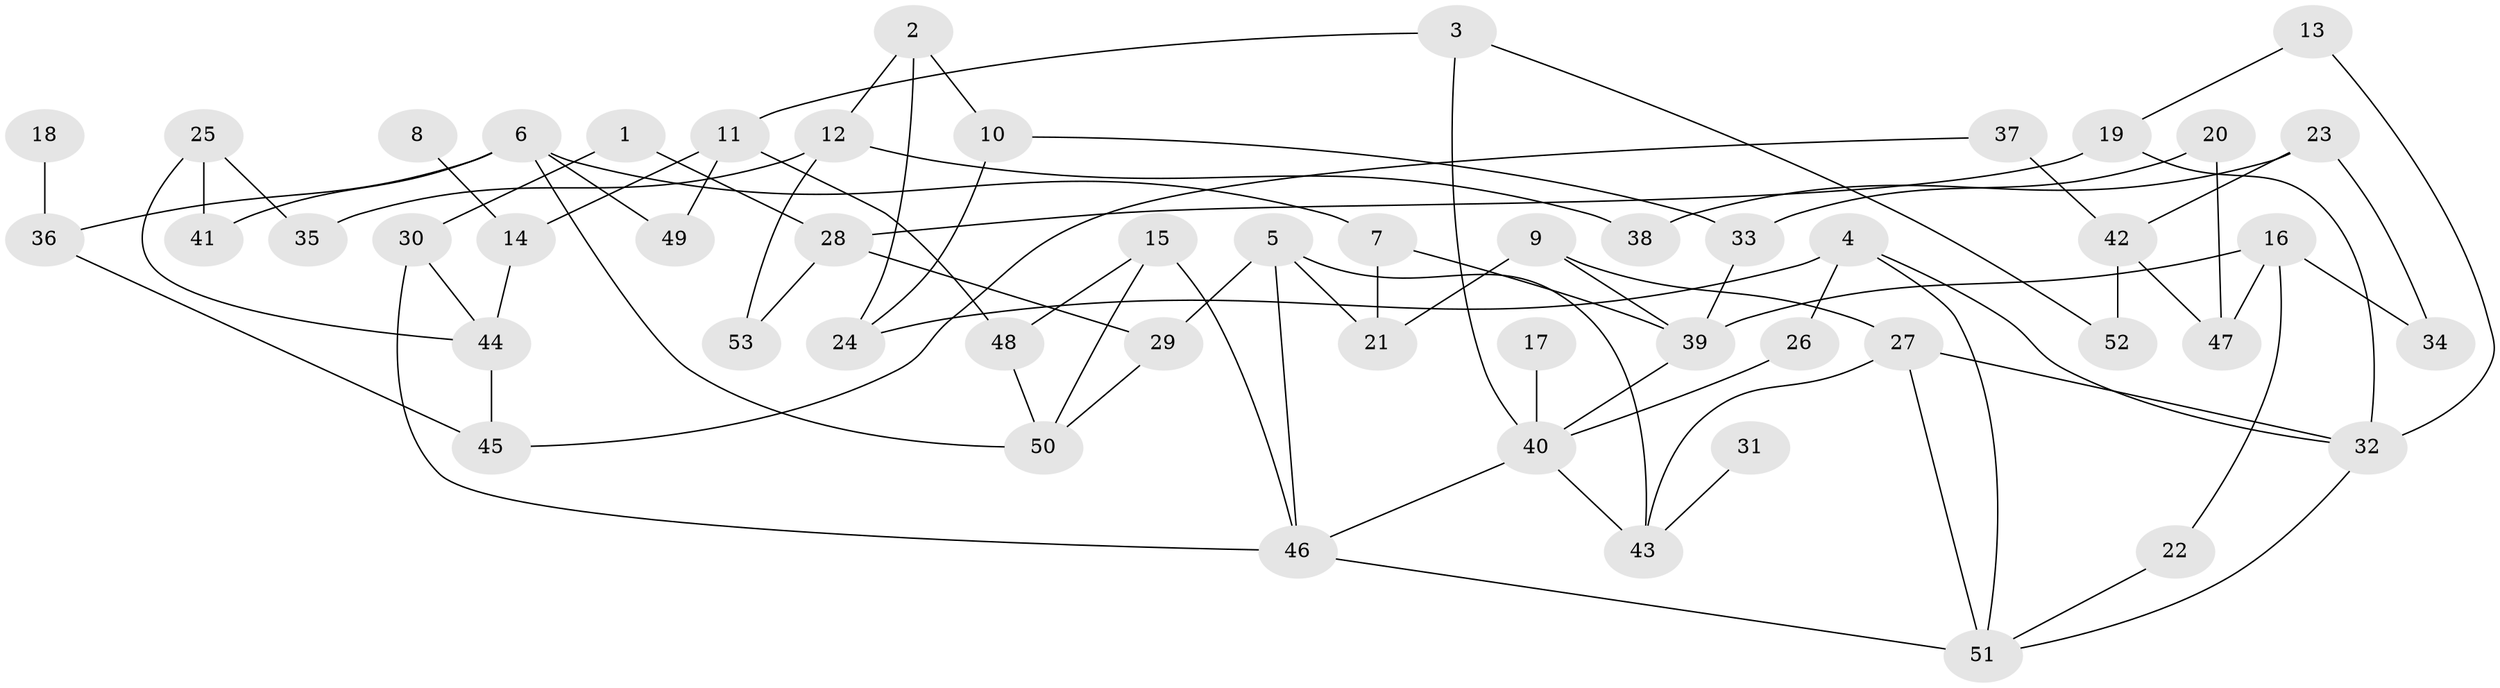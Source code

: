 // Generated by graph-tools (version 1.1) at 2025/33/03/09/25 02:33:55]
// undirected, 53 vertices, 81 edges
graph export_dot {
graph [start="1"]
  node [color=gray90,style=filled];
  1;
  2;
  3;
  4;
  5;
  6;
  7;
  8;
  9;
  10;
  11;
  12;
  13;
  14;
  15;
  16;
  17;
  18;
  19;
  20;
  21;
  22;
  23;
  24;
  25;
  26;
  27;
  28;
  29;
  30;
  31;
  32;
  33;
  34;
  35;
  36;
  37;
  38;
  39;
  40;
  41;
  42;
  43;
  44;
  45;
  46;
  47;
  48;
  49;
  50;
  51;
  52;
  53;
  1 -- 28;
  1 -- 30;
  2 -- 10;
  2 -- 12;
  2 -- 24;
  3 -- 11;
  3 -- 40;
  3 -- 52;
  4 -- 24;
  4 -- 26;
  4 -- 32;
  4 -- 51;
  5 -- 21;
  5 -- 29;
  5 -- 43;
  5 -- 46;
  6 -- 7;
  6 -- 36;
  6 -- 41;
  6 -- 49;
  6 -- 50;
  7 -- 21;
  7 -- 39;
  8 -- 14;
  9 -- 21;
  9 -- 27;
  9 -- 39;
  10 -- 24;
  10 -- 33;
  11 -- 14;
  11 -- 48;
  11 -- 49;
  12 -- 35;
  12 -- 38;
  12 -- 53;
  13 -- 19;
  13 -- 32;
  14 -- 44;
  15 -- 46;
  15 -- 48;
  15 -- 50;
  16 -- 22;
  16 -- 34;
  16 -- 39;
  16 -- 47;
  17 -- 40;
  18 -- 36;
  19 -- 28;
  19 -- 32;
  20 -- 33;
  20 -- 47;
  22 -- 51;
  23 -- 34;
  23 -- 38;
  23 -- 42;
  25 -- 35;
  25 -- 41;
  25 -- 44;
  26 -- 40;
  27 -- 32;
  27 -- 43;
  27 -- 51;
  28 -- 29;
  28 -- 53;
  29 -- 50;
  30 -- 44;
  30 -- 46;
  31 -- 43;
  32 -- 51;
  33 -- 39;
  36 -- 45;
  37 -- 42;
  37 -- 45;
  39 -- 40;
  40 -- 43;
  40 -- 46;
  42 -- 47;
  42 -- 52;
  44 -- 45;
  46 -- 51;
  48 -- 50;
}
